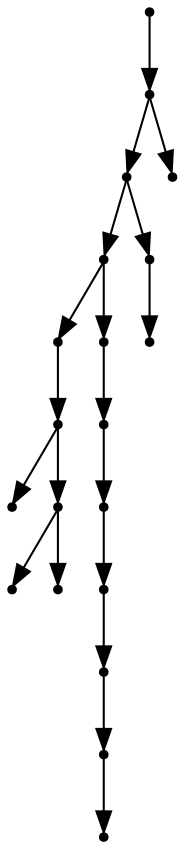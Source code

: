 digraph {
  19 [shape=point];
  18 [shape=point];
  16 [shape=point];
  13 [shape=point];
  5 [shape=point];
  4 [shape=point];
  0 [shape=point];
  3 [shape=point];
  1 [shape=point];
  2 [shape=point];
  12 [shape=point];
  11 [shape=point];
  10 [shape=point];
  9 [shape=point];
  8 [shape=point];
  7 [shape=point];
  6 [shape=point];
  15 [shape=point];
  14 [shape=point];
  17 [shape=point];
19 -> 18;
18 -> 16;
16 -> 13;
13 -> 5;
5 -> 4;
4 -> 0;
4 -> 3;
3 -> 1;
3 -> 2;
13 -> 12;
12 -> 11;
11 -> 10;
10 -> 9;
9 -> 8;
8 -> 7;
7 -> 6;
16 -> 15;
15 -> 14;
18 -> 17;
}
